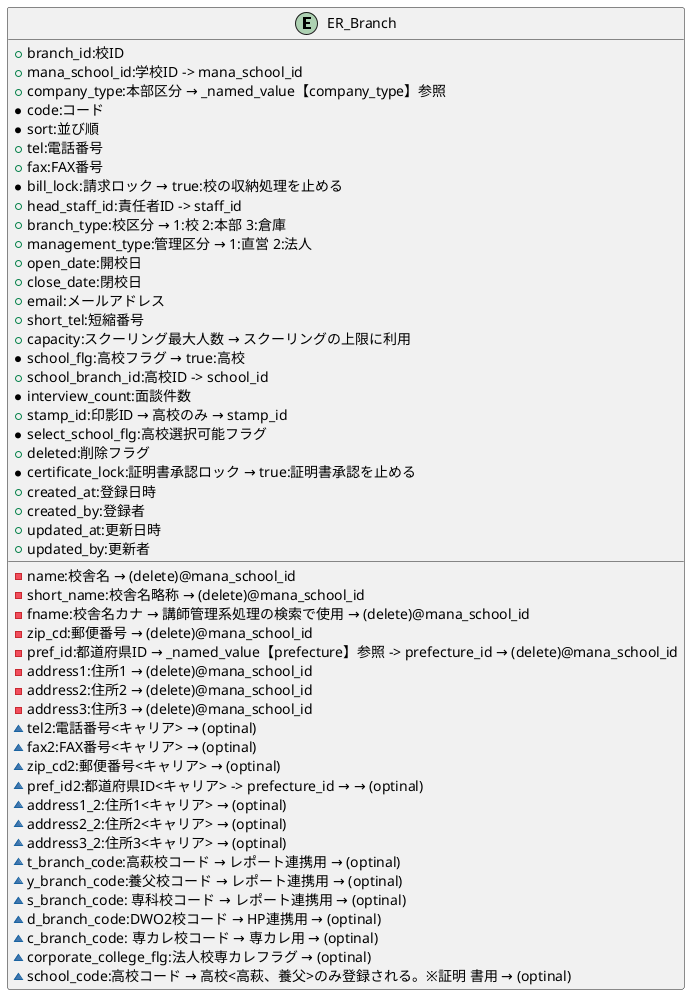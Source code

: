@startuml

entity "ER_Branch" {
    + branch_id:校ID
    + mana_school_id:学校ID -> mana_school_id
    + company_type:本部区分 → _named_value【company_type】参照
    * code:コード
    * sort:並び順
    - name:校舎名 → (delete)@mana_school_id
    - short_name:校舎名略称 → (delete)@mana_school_id
    - fname:校舎名カナ → 講師管理系処理の検索で使用 → (delete)@mana_school_id
    + tel:電話番号
    + fax:FAX番号
    - zip_cd:郵便番号 → (delete)@mana_school_id
    - pref_id:都道府県ID → _named_value【prefecture】参照 -> prefecture_id → (delete)@mana_school_id
    - address1:住所1 → (delete)@mana_school_id
    - address2:住所2 → (delete)@mana_school_id
    - address3:住所3 → (delete)@mana_school_id
    ~ tel2:電話番号<キャリア> → (optinal)
    ~ fax2:FAX番号<キャリア> → (optinal)
    ~ zip_cd2:郵便番号<キャリア> → (optinal)
    ~ pref_id2:都道府県ID<キャリア> -> prefecture_id → → (optinal)
    ~ address1_2:住所1<キャリア> → (optinal)
    ~ address2_2:住所2<キャリア> → (optinal)
    ~ address3_2:住所3<キャリア> → (optinal)
    * bill_lock:請求ロック → true:校の収納処理を止める
    + head_staff_id:責任者ID -> staff_id
    + branch_type:校区分 → 1:校 2:本部 3:倉庫
    + management_type:管理区分 → 1:直営 2:法人
    + open_date:開校日
    + close_date:閉校日
    + email:メールアドレス
    + short_tel:短縮番号
    + capacity:スクーリング最大人数 → スクーリングの上限に利用
    * school_flg:高校フラグ → true:高校
    + school_branch_id:高校ID -> school_id
    * interview_count:面談件数
    + stamp_id:印影ID → 高校のみ → stamp_id
    * select_school_flg:高校選択可能フラグ
    ~ t_branch_code:高萩校コード → レポート連携用 → (optinal)
    ~ y_branch_code:養父校コード → レポート連携用 → (optinal)
    ~ s_branch_code: 専科校コード → レポート連携用 → (optinal)
    ~ d_branch_code:DWO2校コード → HP連携用 → (optinal)
    ~ c_branch_code: 専カレ校コード → 専カレ用 → (optinal)
    ~ corporate_college_flg:法人校専カレフラグ → (optinal)
    ~ school_code:高校コード → 高校<高萩、養父>のみ登録される。※証明 書用 → (optinal)
    + deleted:削除フラグ
    * certificate_lock:証明書承認ロック → true:証明書承認を止める
    + created_at:登録日時
    + created_by:登録者
    + updated_at:更新日時
    + updated_by:更新者
}

@enduml